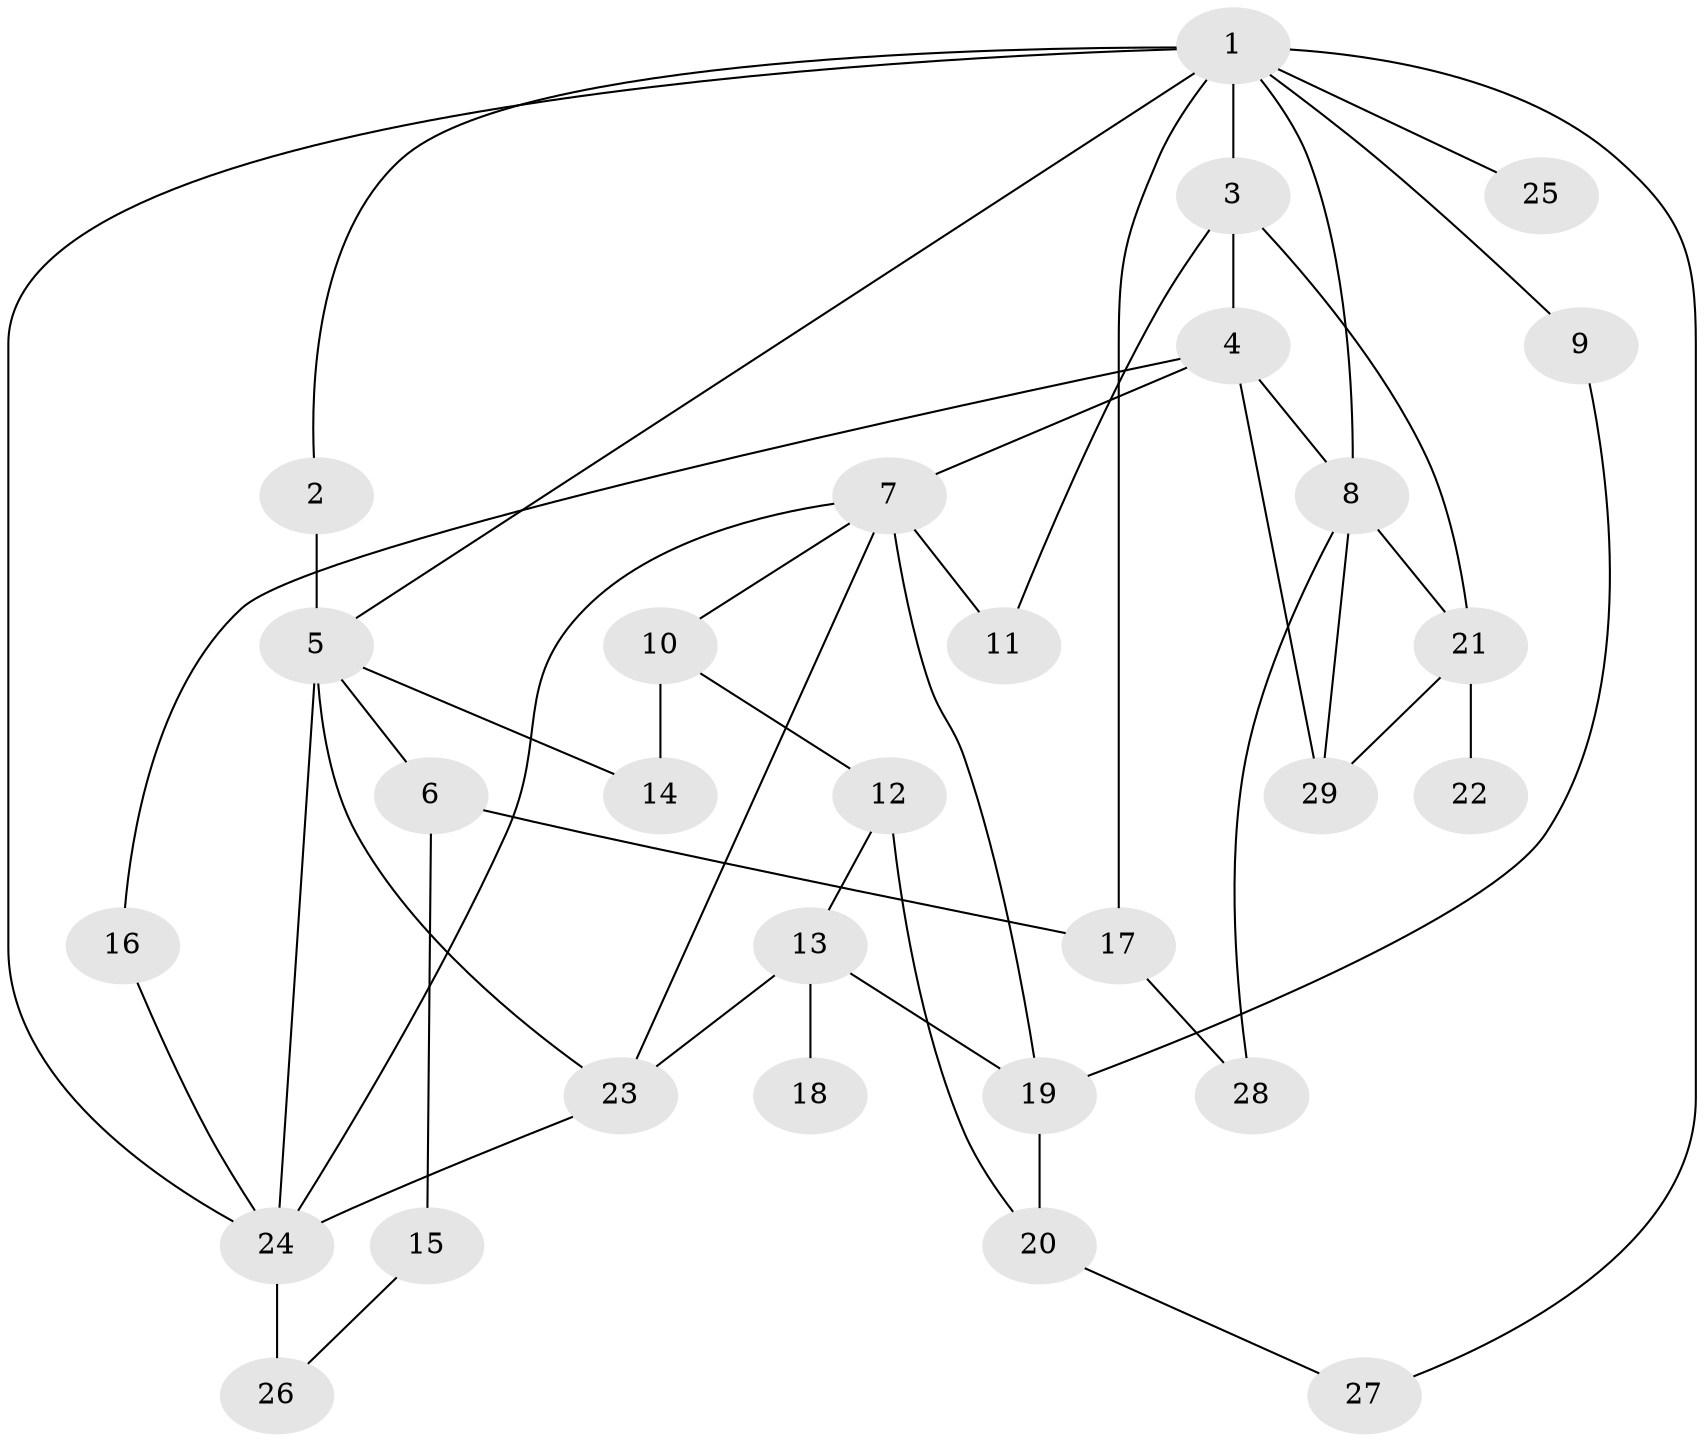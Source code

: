 // original degree distribution, {10: 0.013888888888888888, 2: 0.3472222222222222, 6: 0.027777777777777776, 4: 0.09722222222222222, 3: 0.20833333333333334, 8: 0.013888888888888888, 1: 0.2361111111111111, 5: 0.041666666666666664, 7: 0.013888888888888888}
// Generated by graph-tools (version 1.1) at 2025/49/03/04/25 22:49:10]
// undirected, 29 vertices, 48 edges
graph export_dot {
  node [color=gray90,style=filled];
  1;
  2;
  3;
  4;
  5;
  6;
  7;
  8;
  9;
  10;
  11;
  12;
  13;
  14;
  15;
  16;
  17;
  18;
  19;
  20;
  21;
  22;
  23;
  24;
  25;
  26;
  27;
  28;
  29;
  1 -- 2 [weight=1.0];
  1 -- 3 [weight=1.0];
  1 -- 5 [weight=1.0];
  1 -- 8 [weight=1.0];
  1 -- 9 [weight=1.0];
  1 -- 17 [weight=1.0];
  1 -- 24 [weight=1.0];
  1 -- 25 [weight=1.0];
  1 -- 27 [weight=1.0];
  2 -- 5 [weight=3.0];
  3 -- 4 [weight=1.0];
  3 -- 11 [weight=1.0];
  3 -- 21 [weight=1.0];
  4 -- 7 [weight=1.0];
  4 -- 8 [weight=1.0];
  4 -- 16 [weight=1.0];
  4 -- 29 [weight=1.0];
  5 -- 6 [weight=1.0];
  5 -- 14 [weight=1.0];
  5 -- 23 [weight=1.0];
  5 -- 24 [weight=1.0];
  6 -- 15 [weight=1.0];
  6 -- 17 [weight=2.0];
  7 -- 10 [weight=1.0];
  7 -- 11 [weight=1.0];
  7 -- 19 [weight=2.0];
  7 -- 23 [weight=1.0];
  7 -- 24 [weight=1.0];
  8 -- 21 [weight=1.0];
  8 -- 28 [weight=1.0];
  8 -- 29 [weight=1.0];
  9 -- 19 [weight=1.0];
  10 -- 12 [weight=1.0];
  10 -- 14 [weight=1.0];
  12 -- 13 [weight=1.0];
  12 -- 20 [weight=1.0];
  13 -- 18 [weight=1.0];
  13 -- 19 [weight=1.0];
  13 -- 23 [weight=1.0];
  15 -- 26 [weight=2.0];
  16 -- 24 [weight=1.0];
  17 -- 28 [weight=1.0];
  19 -- 20 [weight=1.0];
  20 -- 27 [weight=1.0];
  21 -- 22 [weight=1.0];
  21 -- 29 [weight=1.0];
  23 -- 24 [weight=1.0];
  24 -- 26 [weight=4.0];
}
